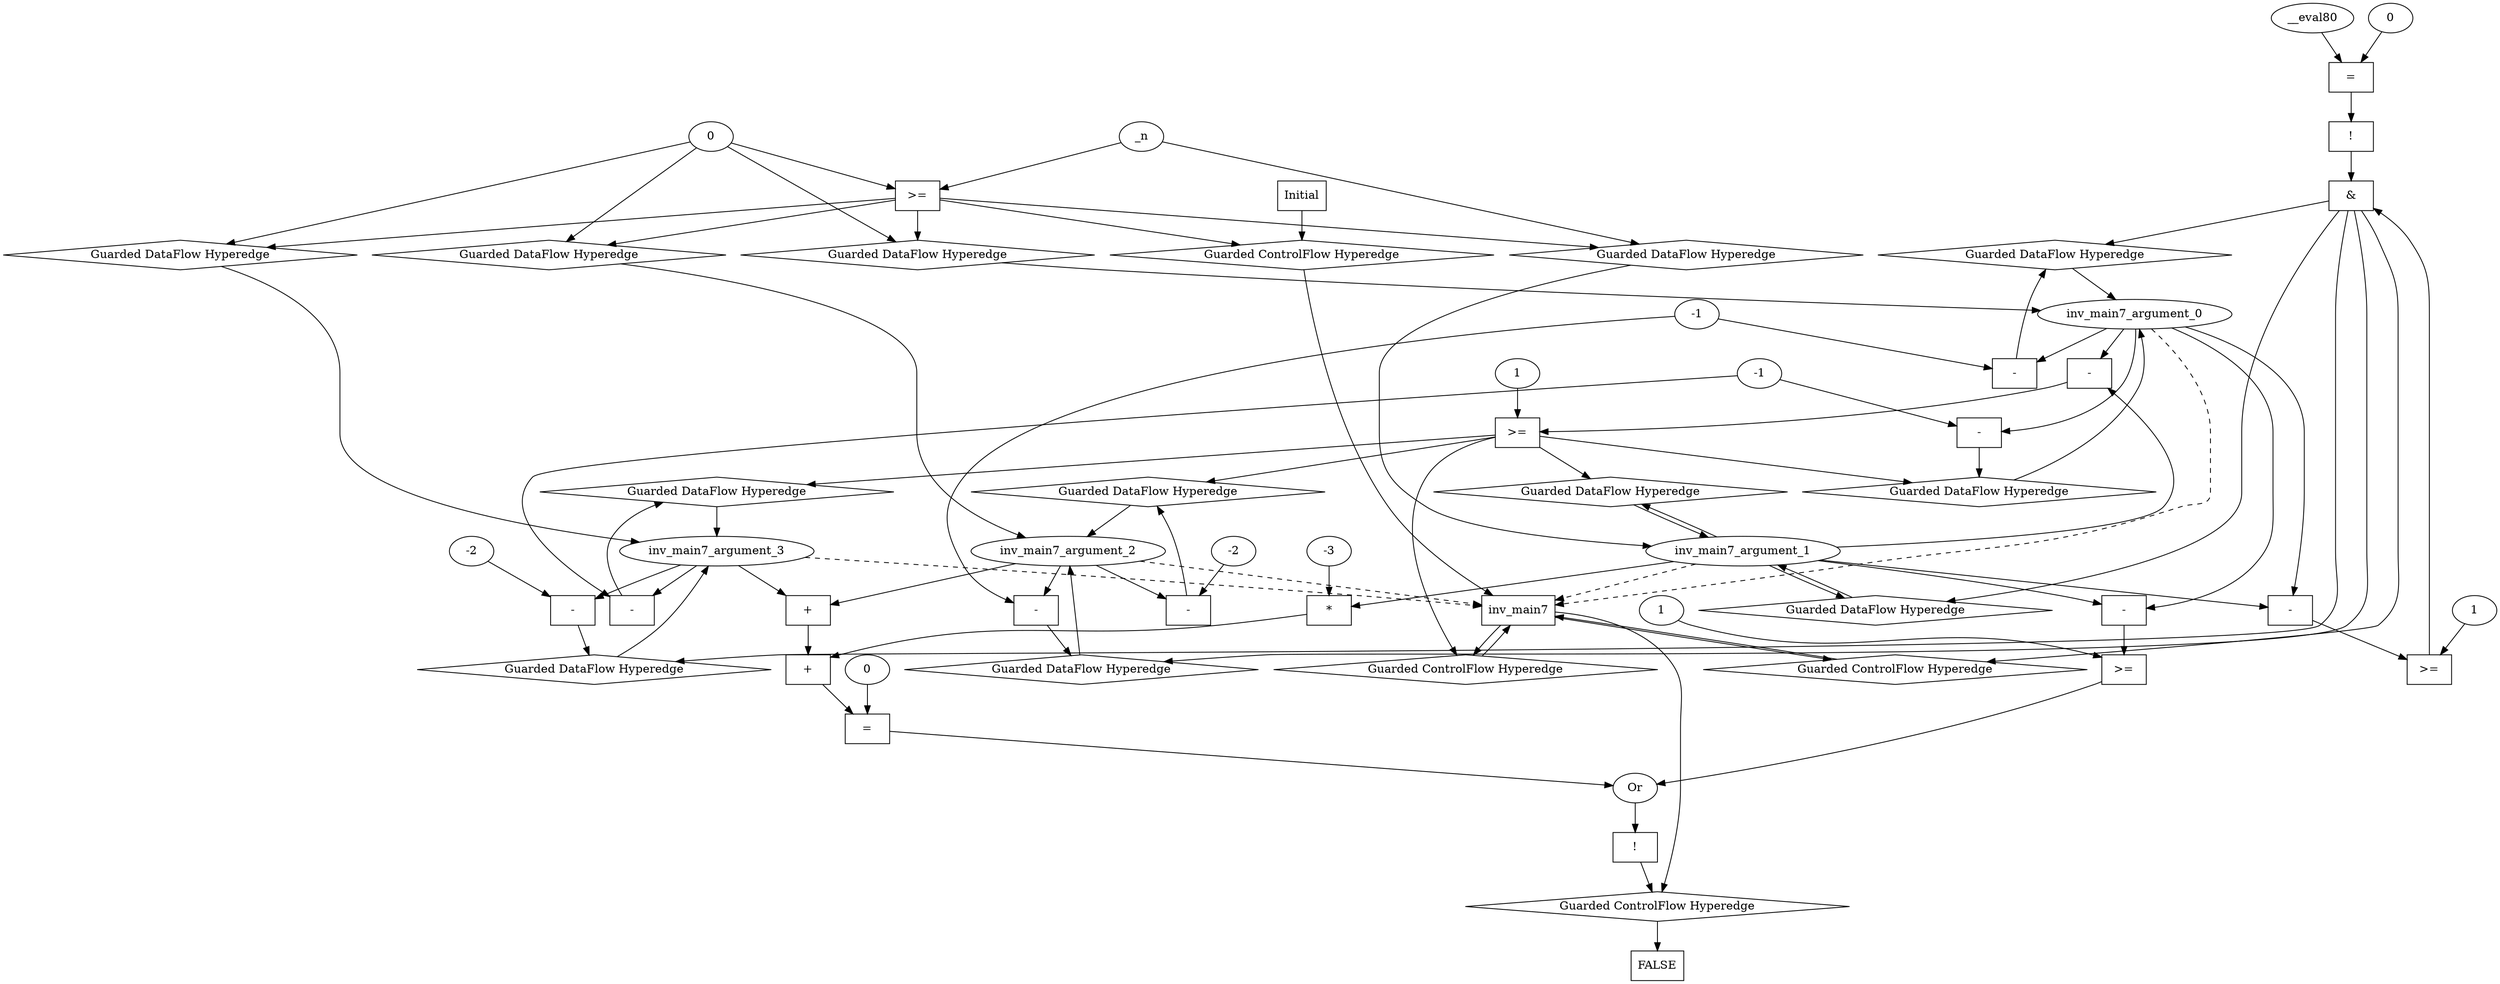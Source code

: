 digraph dag {
inv_main7 [label="inv_main7" shape="rect"];
FALSE [label="FALSE" shape="rect"];
Initial [label="Initial" shape="rect"];
ControlFowHyperEdge_0 [label="Guarded ControlFlow Hyperedge" shape="diamond"];
Initial -> ControlFowHyperEdge_0[label=""]
ControlFowHyperEdge_0 -> inv_main7[label=""]
ControlFowHyperEdge_1 [label="Guarded ControlFlow Hyperedge" shape="diamond"];
inv_main7 -> ControlFowHyperEdge_1[label=""]
ControlFowHyperEdge_1 -> inv_main7[label=""]
ControlFowHyperEdge_2 [label="Guarded ControlFlow Hyperedge" shape="diamond"];
inv_main7 -> ControlFowHyperEdge_2[label=""]
ControlFowHyperEdge_2 -> inv_main7[label=""]
ControlFowHyperEdge_3 [label="Guarded ControlFlow Hyperedge" shape="diamond"];
inv_main7 -> ControlFowHyperEdge_3[label=""]
ControlFowHyperEdge_3 -> FALSE[label=""]
inv_main7_argument_0 [label="inv_main7_argument_0" shape="oval"];
inv_main7_argument_0 -> inv_main7[label="" style="dashed"]
inv_main7_argument_1 [label="inv_main7_argument_1" shape="oval"];
inv_main7_argument_1 -> inv_main7[label="" style="dashed"]
inv_main7_argument_2 [label="inv_main7_argument_2" shape="oval"];
inv_main7_argument_2 -> inv_main7[label="" style="dashed"]
inv_main7_argument_3 [label="inv_main7_argument_3" shape="oval"];
inv_main7_argument_3 -> inv_main7[label="" style="dashed"]

xxxinv_main7___Initial_0xxxguard_0_node_0 [label=">=" shape="rect"];
xxxinv_main7___Initial_0xxxdataFlow1_node_0->xxxinv_main7___Initial_0xxxguard_0_node_0
xxxinv_main7___Initial_0xxxdataFlow_0_node_0->xxxinv_main7___Initial_0xxxguard_0_node_0

xxxinv_main7___Initial_0xxxguard_0_node_0->ControlFowHyperEdge_0 [label=""];
xxxinv_main7___Initial_0xxxdataFlow_0_node_0 [label="0"];

xxxinv_main7___Initial_0xxxdataFlow_0_node_0->DataFowHyperEdge_0_inv_main7_argument_0 [label=""];
xxxinv_main7___Initial_0xxxdataFlow1_node_0 [label="_n"];

xxxinv_main7___Initial_0xxxdataFlow1_node_0->DataFowHyperEdge_0_inv_main7_argument_1 [label=""];

xxxinv_main7___Initial_0xxxdataFlow_0_node_0->DataFowHyperEdge_0_inv_main7_argument_2 [label=""];

xxxinv_main7___Initial_0xxxdataFlow_0_node_0->DataFowHyperEdge_0_inv_main7_argument_3 [label=""];
xxxinv_main7___inv_main7_1xxx_and [label="&" shape="rect"];
xxxinv_main7___inv_main7_1xxxguard_0_node_0 [label="!" shape="rect"];
xxxinv_main7___inv_main7_1xxxguard_0_node_1 [label="=" shape="rect"];
xxxinv_main7___inv_main7_1xxxguard_0_node_2 [label="__eval80"];
xxxinv_main7___inv_main7_1xxxguard_0_node_3 [label="0"];
xxxinv_main7___inv_main7_1xxxguard_0_node_1->xxxinv_main7___inv_main7_1xxxguard_0_node_0
xxxinv_main7___inv_main7_1xxxguard_0_node_2->xxxinv_main7___inv_main7_1xxxguard_0_node_1
xxxinv_main7___inv_main7_1xxxguard_0_node_3->xxxinv_main7___inv_main7_1xxxguard_0_node_1

xxxinv_main7___inv_main7_1xxxguard_0_node_0->xxxinv_main7___inv_main7_1xxx_and [label=""];
xxxinv_main7___inv_main7_1xxxguard1_node_0 [label=">=" shape="rect"];
xxxinv_main7___inv_main7_1xxxguard1_node_1 [label="-" shape="rect"];
xxxinv_main7___inv_main7_1xxxguard1_node_4 [label="1"];
xxxinv_main7___inv_main7_1xxxguard1_node_1->xxxinv_main7___inv_main7_1xxxguard1_node_0
xxxinv_main7___inv_main7_1xxxguard1_node_4->xxxinv_main7___inv_main7_1xxxguard1_node_0
inv_main7_argument_1->xxxinv_main7___inv_main7_1xxxguard1_node_1
inv_main7_argument_0->xxxinv_main7___inv_main7_1xxxguard1_node_1

xxxinv_main7___inv_main7_1xxxguard1_node_0->xxxinv_main7___inv_main7_1xxx_and [label=""];
xxxinv_main7___inv_main7_1xxx_and->ControlFowHyperEdge_1 [label=""];
xxxinv_main7___inv_main7_1xxxdataFlow_0_node_0 [label="-" shape="rect"];
xxxinv_main7___inv_main7_1xxxdataFlow_0_node_2 [label="-1"];
inv_main7_argument_0->xxxinv_main7___inv_main7_1xxxdataFlow_0_node_0
xxxinv_main7___inv_main7_1xxxdataFlow_0_node_2->xxxinv_main7___inv_main7_1xxxdataFlow_0_node_0

xxxinv_main7___inv_main7_1xxxdataFlow_0_node_0->DataFowHyperEdge_1_inv_main7_argument_0 [label=""];
xxxinv_main7___inv_main7_1xxxdataFlow1_node_0 [label="-" shape="rect"];
inv_main7_argument_2->xxxinv_main7___inv_main7_1xxxdataFlow1_node_0
xxxinv_main7___inv_main7_1xxxdataFlow_0_node_2->xxxinv_main7___inv_main7_1xxxdataFlow1_node_0

xxxinv_main7___inv_main7_1xxxdataFlow1_node_0->DataFowHyperEdge_1_inv_main7_argument_2 [label=""];
xxxinv_main7___inv_main7_1xxxdataFlow2_node_0 [label="-" shape="rect"];
xxxinv_main7___inv_main7_1xxxdataFlow2_node_2 [label="-2"];
inv_main7_argument_3->xxxinv_main7___inv_main7_1xxxdataFlow2_node_0
xxxinv_main7___inv_main7_1xxxdataFlow2_node_2->xxxinv_main7___inv_main7_1xxxdataFlow2_node_0

xxxinv_main7___inv_main7_1xxxdataFlow2_node_0->DataFowHyperEdge_1_inv_main7_argument_3 [label=""];
xxxinv_main7___inv_main7_2xxxguard_0_node_0 [label=">=" shape="rect"];
xxxinv_main7___inv_main7_2xxxguard_0_node_1 [label="-" shape="rect"];
xxxinv_main7___inv_main7_2xxxguard_0_node_4 [label="1"];
xxxinv_main7___inv_main7_2xxxguard_0_node_1->xxxinv_main7___inv_main7_2xxxguard_0_node_0
xxxinv_main7___inv_main7_2xxxguard_0_node_4->xxxinv_main7___inv_main7_2xxxguard_0_node_0
inv_main7_argument_1->xxxinv_main7___inv_main7_2xxxguard_0_node_1
inv_main7_argument_0->xxxinv_main7___inv_main7_2xxxguard_0_node_1

xxxinv_main7___inv_main7_2xxxguard_0_node_0->ControlFowHyperEdge_2 [label=""];
xxxinv_main7___inv_main7_2xxxdataFlow_0_node_0 [label="-" shape="rect"];
xxxinv_main7___inv_main7_2xxxdataFlow_0_node_2 [label="-1"];
inv_main7_argument_0->xxxinv_main7___inv_main7_2xxxdataFlow_0_node_0
xxxinv_main7___inv_main7_2xxxdataFlow_0_node_2->xxxinv_main7___inv_main7_2xxxdataFlow_0_node_0

xxxinv_main7___inv_main7_2xxxdataFlow_0_node_0->DataFowHyperEdge_2_inv_main7_argument_0 [label=""];
xxxinv_main7___inv_main7_2xxxdataFlow1_node_0 [label="-" shape="rect"];
xxxinv_main7___inv_main7_2xxxdataFlow1_node_2 [label="-2"];
inv_main7_argument_2->xxxinv_main7___inv_main7_2xxxdataFlow1_node_0
xxxinv_main7___inv_main7_2xxxdataFlow1_node_2->xxxinv_main7___inv_main7_2xxxdataFlow1_node_0

xxxinv_main7___inv_main7_2xxxdataFlow1_node_0->DataFowHyperEdge_2_inv_main7_argument_2 [label=""];
xxxinv_main7___inv_main7_2xxxdataFlow2_node_0 [label="-" shape="rect"];
inv_main7_argument_3->xxxinv_main7___inv_main7_2xxxdataFlow2_node_0
xxxinv_main7___inv_main7_2xxxdataFlow_0_node_2->xxxinv_main7___inv_main7_2xxxdataFlow2_node_0

xxxinv_main7___inv_main7_2xxxdataFlow2_node_0->DataFowHyperEdge_2_inv_main7_argument_3 [label=""];
xxxFALSE___inv_main7_3xxxguard_0_node_0 [label="!" shape="rect"];
xxxFALSE___inv_main7_3xxxguard_0_node_1 [label="Or"];
xxxFALSE___inv_main7_3xxxguard_0_node_2 [label="=" shape="rect"];
xxxFALSE___inv_main7_3xxxguard_0_node_3 [label="+" shape="rect"];
xxxFALSE___inv_main7_3xxxguard_0_node_4 [label="+" shape="rect"];
xxxFALSE___inv_main7_3xxxguard_0_node_7 [label="*" shape="rect"];
xxxFALSE___inv_main7_3xxxguard_0_node_8 [label="-3"];
xxxFALSE___inv_main7_3xxxguard_0_node_10 [label="0"];
xxxFALSE___inv_main7_3xxxguard_0_node_11 [label=">=" shape="rect"];
xxxFALSE___inv_main7_3xxxguard_0_node_12 [label="-" shape="rect"];
xxxFALSE___inv_main7_3xxxguard_0_node_15 [label="1"];
xxxFALSE___inv_main7_3xxxguard_0_node_1->xxxFALSE___inv_main7_3xxxguard_0_node_0
xxxFALSE___inv_main7_3xxxguard_0_node_2->xxxFALSE___inv_main7_3xxxguard_0_node_1
xxxFALSE___inv_main7_3xxxguard_0_node_11->xxxFALSE___inv_main7_3xxxguard_0_node_1
xxxFALSE___inv_main7_3xxxguard_0_node_3->xxxFALSE___inv_main7_3xxxguard_0_node_2
xxxFALSE___inv_main7_3xxxguard_0_node_10->xxxFALSE___inv_main7_3xxxguard_0_node_2
xxxFALSE___inv_main7_3xxxguard_0_node_4->xxxFALSE___inv_main7_3xxxguard_0_node_3
xxxFALSE___inv_main7_3xxxguard_0_node_7->xxxFALSE___inv_main7_3xxxguard_0_node_3
inv_main7_argument_2->xxxFALSE___inv_main7_3xxxguard_0_node_4
inv_main7_argument_3->xxxFALSE___inv_main7_3xxxguard_0_node_4
inv_main7_argument_1->xxxFALSE___inv_main7_3xxxguard_0_node_7
xxxFALSE___inv_main7_3xxxguard_0_node_8->xxxFALSE___inv_main7_3xxxguard_0_node_7
xxxFALSE___inv_main7_3xxxguard_0_node_12->xxxFALSE___inv_main7_3xxxguard_0_node_11
xxxFALSE___inv_main7_3xxxguard_0_node_15->xxxFALSE___inv_main7_3xxxguard_0_node_11
inv_main7_argument_1->xxxFALSE___inv_main7_3xxxguard_0_node_12
inv_main7_argument_0->xxxFALSE___inv_main7_3xxxguard_0_node_12

xxxFALSE___inv_main7_3xxxguard_0_node_0->ControlFowHyperEdge_3 [label=""];
DataFowHyperEdge_0_inv_main7_argument_0 [label="Guarded DataFlow Hyperedge" shape="diamond"];
DataFowHyperEdge_0_inv_main7_argument_0 -> inv_main7_argument_0[label=""]
xxxinv_main7___Initial_0xxxguard_0_node_0 -> DataFowHyperEdge_0_inv_main7_argument_0[label=""]
DataFowHyperEdge_0_inv_main7_argument_1 [label="Guarded DataFlow Hyperedge" shape="diamond"];
DataFowHyperEdge_0_inv_main7_argument_1 -> inv_main7_argument_1[label=""]
xxxinv_main7___Initial_0xxxguard_0_node_0 -> DataFowHyperEdge_0_inv_main7_argument_1[label=""]
DataFowHyperEdge_0_inv_main7_argument_2 [label="Guarded DataFlow Hyperedge" shape="diamond"];
DataFowHyperEdge_0_inv_main7_argument_2 -> inv_main7_argument_2[label=""]
xxxinv_main7___Initial_0xxxguard_0_node_0 -> DataFowHyperEdge_0_inv_main7_argument_2[label=""]
DataFowHyperEdge_0_inv_main7_argument_3 [label="Guarded DataFlow Hyperedge" shape="diamond"];
DataFowHyperEdge_0_inv_main7_argument_3 -> inv_main7_argument_3[label=""]
xxxinv_main7___Initial_0xxxguard_0_node_0 -> DataFowHyperEdge_0_inv_main7_argument_3[label=""]
DataFowHyperEdge_1_inv_main7_argument_0 [label="Guarded DataFlow Hyperedge" shape="diamond"];
DataFowHyperEdge_1_inv_main7_argument_0 -> inv_main7_argument_0[label=""]
xxxinv_main7___inv_main7_1xxx_and -> DataFowHyperEdge_1_inv_main7_argument_0[label=""]
DataFowHyperEdge_1_inv_main7_argument_1 [label="Guarded DataFlow Hyperedge" shape="diamond"];
DataFowHyperEdge_1_inv_main7_argument_1 -> inv_main7_argument_1[label=""]
xxxinv_main7___inv_main7_1xxx_and -> DataFowHyperEdge_1_inv_main7_argument_1[label=""]
DataFowHyperEdge_1_inv_main7_argument_2 [label="Guarded DataFlow Hyperedge" shape="diamond"];
DataFowHyperEdge_1_inv_main7_argument_2 -> inv_main7_argument_2[label=""]
xxxinv_main7___inv_main7_1xxx_and -> DataFowHyperEdge_1_inv_main7_argument_2[label=""]
DataFowHyperEdge_1_inv_main7_argument_3 [label="Guarded DataFlow Hyperedge" shape="diamond"];
DataFowHyperEdge_1_inv_main7_argument_3 -> inv_main7_argument_3[label=""]
xxxinv_main7___inv_main7_1xxx_and -> DataFowHyperEdge_1_inv_main7_argument_3[label=""]
DataFowHyperEdge_2_inv_main7_argument_0 [label="Guarded DataFlow Hyperedge" shape="diamond"];
DataFowHyperEdge_2_inv_main7_argument_0 -> inv_main7_argument_0[label=""]
xxxinv_main7___inv_main7_2xxxguard_0_node_0 -> DataFowHyperEdge_2_inv_main7_argument_0[label=""]
DataFowHyperEdge_2_inv_main7_argument_1 [label="Guarded DataFlow Hyperedge" shape="diamond"];
DataFowHyperEdge_2_inv_main7_argument_1 -> inv_main7_argument_1[label=""]
xxxinv_main7___inv_main7_2xxxguard_0_node_0 -> DataFowHyperEdge_2_inv_main7_argument_1[label=""]
DataFowHyperEdge_2_inv_main7_argument_2 [label="Guarded DataFlow Hyperedge" shape="diamond"];
DataFowHyperEdge_2_inv_main7_argument_2 -> inv_main7_argument_2[label=""]
xxxinv_main7___inv_main7_2xxxguard_0_node_0 -> DataFowHyperEdge_2_inv_main7_argument_2[label=""]
DataFowHyperEdge_2_inv_main7_argument_3 [label="Guarded DataFlow Hyperedge" shape="diamond"];
DataFowHyperEdge_2_inv_main7_argument_3 -> inv_main7_argument_3[label=""]
xxxinv_main7___inv_main7_2xxxguard_0_node_0 -> DataFowHyperEdge_2_inv_main7_argument_3[label=""]
inv_main7_argument_1 -> DataFowHyperEdge_1_inv_main7_argument_1[label=""]
inv_main7_argument_1 -> DataFowHyperEdge_2_inv_main7_argument_1[label=""]
}
